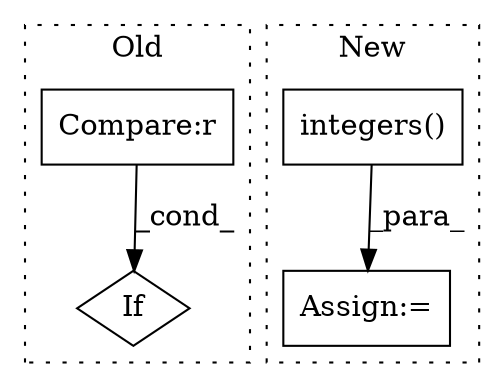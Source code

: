 digraph G {
subgraph cluster0 {
1 [label="If" a="96" s="10131" l="3" shape="diamond"];
3 [label="Compare:r" a="40" s="10134" l="19" shape="box"];
label = "Old";
style="dotted";
}
subgraph cluster1 {
2 [label="integers()" a="75" s="12417,12438" l="13,13" shape="box"];
4 [label="Assign:=" a="68" s="12670" l="3" shape="box"];
label = "New";
style="dotted";
}
2 -> 4 [label="_para_"];
3 -> 1 [label="_cond_"];
}